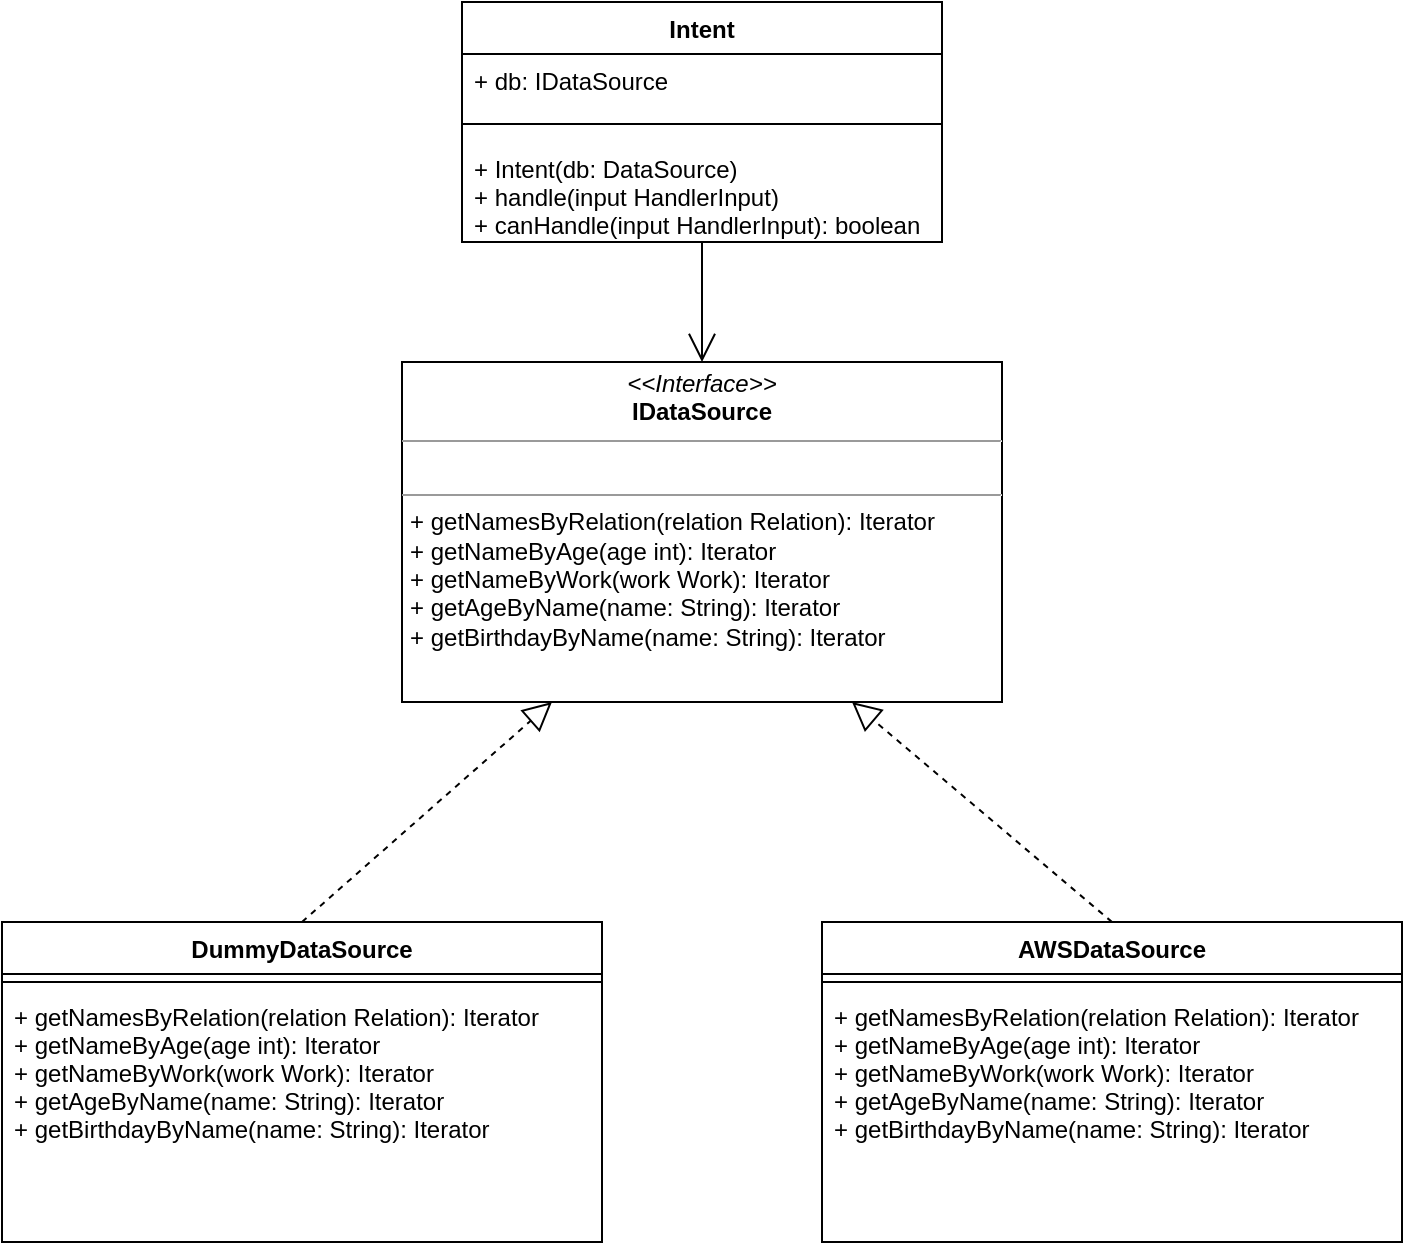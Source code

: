 <mxfile version="12.2.8" type="device" pages="1"><diagram id="q-6dqFiYw9e81OUiV-hR" name="Page-1"><mxGraphModel dx="1038" dy="548" grid="1" gridSize="10" guides="1" tooltips="1" connect="1" arrows="1" fold="1" page="1" pageScale="1" pageWidth="827" pageHeight="1169" math="0" shadow="0"><root><mxCell id="0"/><mxCell id="1" parent="0"/><mxCell id="_iqGyDFA9zJg6IOMfk0l-1" value="&lt;p style=&quot;margin: 0px ; margin-top: 4px ; text-align: center&quot;&gt;&lt;i&gt;&amp;lt;&amp;lt;Interface&amp;gt;&amp;gt;&lt;/i&gt;&lt;br&gt;&lt;b&gt;IDataSource&lt;/b&gt;&lt;/p&gt;&lt;hr size=&quot;1&quot;&gt;&lt;p style=&quot;margin: 0px ; margin-left: 4px&quot;&gt;&lt;br&gt;&lt;/p&gt;&lt;hr size=&quot;1&quot;&gt;&lt;p style=&quot;margin: 0px ; margin-left: 4px&quot;&gt;&lt;span&gt;+ getNamesByRelation(relation Relation): Iterator&lt;/span&gt;&lt;br&gt;&lt;/p&gt;&lt;p style=&quot;margin: 0px ; margin-left: 4px&quot;&gt;+ getNameByAge(age int): Iterator&lt;/p&gt;&lt;p style=&quot;margin: 0px ; margin-left: 4px&quot;&gt;+ getNameByWork(work Work): Iterator&lt;/p&gt;&lt;p style=&quot;margin: 0px ; margin-left: 4px&quot;&gt;+ getAgeByName(name: String): Iterator&lt;/p&gt;&lt;p style=&quot;margin: 0px ; margin-left: 4px&quot;&gt;+ getBirthdayByName(name: String): Iterator&lt;/p&gt;&lt;p style=&quot;margin: 0px ; margin-left: 4px&quot;&gt;&lt;br&gt;&lt;/p&gt;&lt;p style=&quot;margin: 0px ; margin-left: 4px&quot;&gt;&lt;br&gt;&lt;/p&gt;" style="verticalAlign=top;align=left;overflow=fill;fontSize=12;fontFamily=Helvetica;html=1;" parent="1" vertex="1"><mxGeometry x="263" y="390" width="300" height="170" as="geometry"/></mxCell><mxCell id="_iqGyDFA9zJg6IOMfk0l-3" value="DummyDataSource" style="swimlane;fontStyle=1;align=center;verticalAlign=top;childLayout=stackLayout;horizontal=1;startSize=26;horizontalStack=0;resizeParent=1;resizeParentMax=0;resizeLast=0;collapsible=1;marginBottom=0;" parent="1" vertex="1"><mxGeometry x="63" y="670" width="300" height="160" as="geometry"/></mxCell><mxCell id="_iqGyDFA9zJg6IOMfk0l-5" value="" style="line;strokeWidth=1;fillColor=none;align=left;verticalAlign=middle;spacingTop=-1;spacingLeft=3;spacingRight=3;rotatable=0;labelPosition=right;points=[];portConstraint=eastwest;" parent="_iqGyDFA9zJg6IOMfk0l-3" vertex="1"><mxGeometry y="26" width="300" height="8" as="geometry"/></mxCell><mxCell id="_iqGyDFA9zJg6IOMfk0l-6" value="+ getNamesByRelation(relation Relation): Iterator&#10;+ getNameByAge(age int): Iterator&#10;+ getNameByWork(work Work): Iterator&#10;+ getAgeByName(name: String): Iterator&#10;+ getBirthdayByName(name: String): Iterator" style="text;strokeColor=none;fillColor=none;align=left;verticalAlign=top;spacingLeft=4;spacingRight=4;overflow=hidden;rotatable=0;points=[[0,0.5],[1,0.5]];portConstraint=eastwest;" parent="_iqGyDFA9zJg6IOMfk0l-3" vertex="1"><mxGeometry y="34" width="300" height="126" as="geometry"/></mxCell><mxCell id="_iqGyDFA9zJg6IOMfk0l-7" value="" style="endArrow=block;dashed=1;endFill=0;endSize=12;html=1;exitX=0.5;exitY=0;exitDx=0;exitDy=0;entryX=0.25;entryY=1;entryDx=0;entryDy=0;" parent="1" source="_iqGyDFA9zJg6IOMfk0l-3" target="_iqGyDFA9zJg6IOMfk0l-1" edge="1"><mxGeometry width="160" relative="1" as="geometry"><mxPoint x="93" y="610" as="sourcePoint"/><mxPoint x="253" y="610" as="targetPoint"/></mxGeometry></mxCell><mxCell id="B38QS0lbntUeThmVdiTq-1" value="AWSDataSource" style="swimlane;fontStyle=1;align=center;verticalAlign=top;childLayout=stackLayout;horizontal=1;startSize=26;horizontalStack=0;resizeParent=1;resizeParentMax=0;resizeLast=0;collapsible=1;marginBottom=0;" vertex="1" parent="1"><mxGeometry x="473" y="670" width="290" height="160" as="geometry"/></mxCell><mxCell id="B38QS0lbntUeThmVdiTq-3" value="" style="line;strokeWidth=1;fillColor=none;align=left;verticalAlign=middle;spacingTop=-1;spacingLeft=3;spacingRight=3;rotatable=0;labelPosition=right;points=[];portConstraint=eastwest;" vertex="1" parent="B38QS0lbntUeThmVdiTq-1"><mxGeometry y="26" width="290" height="8" as="geometry"/></mxCell><mxCell id="B38QS0lbntUeThmVdiTq-4" value="+ getNamesByRelation(relation Relation): Iterator&#10;+ getNameByAge(age int): Iterator&#10;+ getNameByWork(work Work): Iterator&#10;+ getAgeByName(name: String): Iterator&#10;+ getBirthdayByName(name: String): Iterator" style="text;strokeColor=none;fillColor=none;align=left;verticalAlign=top;spacingLeft=4;spacingRight=4;overflow=hidden;rotatable=0;points=[[0,0.5],[1,0.5]];portConstraint=eastwest;" vertex="1" parent="B38QS0lbntUeThmVdiTq-1"><mxGeometry y="34" width="290" height="126" as="geometry"/></mxCell><mxCell id="B38QS0lbntUeThmVdiTq-5" value="" style="endArrow=block;dashed=1;endFill=0;endSize=12;html=1;exitX=0.5;exitY=0;exitDx=0;exitDy=0;entryX=0.75;entryY=1;entryDx=0;entryDy=0;" edge="1" parent="1" source="B38QS0lbntUeThmVdiTq-1" target="_iqGyDFA9zJg6IOMfk0l-1"><mxGeometry width="160" relative="1" as="geometry"><mxPoint x="423" y="610" as="sourcePoint"/><mxPoint x="583" y="610" as="targetPoint"/></mxGeometry></mxCell><mxCell id="B38QS0lbntUeThmVdiTq-6" value="Intent" style="swimlane;fontStyle=1;align=center;verticalAlign=top;childLayout=stackLayout;horizontal=1;startSize=26;horizontalStack=0;resizeParent=1;resizeParentMax=0;resizeLast=0;collapsible=1;marginBottom=0;" vertex="1" parent="1"><mxGeometry x="293" y="210" width="240" height="120" as="geometry"/></mxCell><mxCell id="B38QS0lbntUeThmVdiTq-7" value="+ db: IDataSource" style="text;strokeColor=none;fillColor=none;align=left;verticalAlign=top;spacingLeft=4;spacingRight=4;overflow=hidden;rotatable=0;points=[[0,0.5],[1,0.5]];portConstraint=eastwest;" vertex="1" parent="B38QS0lbntUeThmVdiTq-6"><mxGeometry y="26" width="240" height="26" as="geometry"/></mxCell><mxCell id="B38QS0lbntUeThmVdiTq-8" value="" style="line;strokeWidth=1;fillColor=none;align=left;verticalAlign=middle;spacingTop=-1;spacingLeft=3;spacingRight=3;rotatable=0;labelPosition=right;points=[];portConstraint=eastwest;" vertex="1" parent="B38QS0lbntUeThmVdiTq-6"><mxGeometry y="52" width="240" height="18" as="geometry"/></mxCell><mxCell id="B38QS0lbntUeThmVdiTq-9" value="+ Intent(db: DataSource)&#10;+ handle(input HandlerInput)&#10;+ canHandle(input HandlerInput): boolean" style="text;strokeColor=none;fillColor=none;align=left;verticalAlign=top;spacingLeft=4;spacingRight=4;overflow=hidden;rotatable=0;points=[[0,0.5],[1,0.5]];portConstraint=eastwest;" vertex="1" parent="B38QS0lbntUeThmVdiTq-6"><mxGeometry y="70" width="240" height="50" as="geometry"/></mxCell><mxCell id="B38QS0lbntUeThmVdiTq-11" value="" style="endArrow=open;endFill=1;endSize=12;html=1;entryX=0.5;entryY=0;entryDx=0;entryDy=0;exitX=0.5;exitY=1;exitDx=0;exitDy=0;" edge="1" parent="1" source="B38QS0lbntUeThmVdiTq-6" target="_iqGyDFA9zJg6IOMfk0l-1"><mxGeometry width="160" relative="1" as="geometry"><mxPoint x="730" y="310" as="sourcePoint"/><mxPoint x="380" y="310" as="targetPoint"/></mxGeometry></mxCell></root></mxGraphModel></diagram></mxfile>